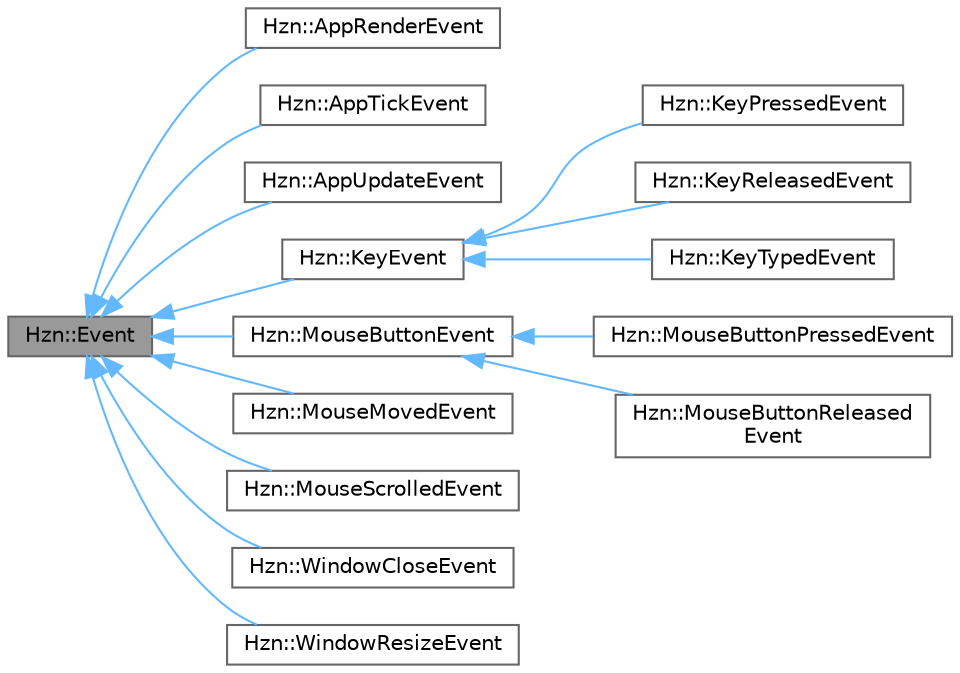 digraph "Hzn::Event"
{
 // LATEX_PDF_SIZE
  bgcolor="transparent";
  edge [fontname=Helvetica,fontsize=10,labelfontname=Helvetica,labelfontsize=10];
  node [fontname=Helvetica,fontsize=10,shape=box,height=0.2,width=0.4];
  rankdir="LR";
  Node1 [label="Hzn::Event",height=0.2,width=0.4,color="gray40", fillcolor="grey60", style="filled", fontcolor="black",tooltip=" "];
  Node1 -> Node2 [dir="back",color="steelblue1",style="solid"];
  Node2 [label="Hzn::AppRenderEvent",height=0.2,width=0.4,color="gray40", fillcolor="white", style="filled",URL="$class_hzn_1_1_app_render_event.html",tooltip=" "];
  Node1 -> Node3 [dir="back",color="steelblue1",style="solid"];
  Node3 [label="Hzn::AppTickEvent",height=0.2,width=0.4,color="gray40", fillcolor="white", style="filled",URL="$class_hzn_1_1_app_tick_event.html",tooltip=" "];
  Node1 -> Node4 [dir="back",color="steelblue1",style="solid"];
  Node4 [label="Hzn::AppUpdateEvent",height=0.2,width=0.4,color="gray40", fillcolor="white", style="filled",URL="$class_hzn_1_1_app_update_event.html",tooltip=" "];
  Node1 -> Node5 [dir="back",color="steelblue1",style="solid"];
  Node5 [label="Hzn::KeyEvent",height=0.2,width=0.4,color="gray40", fillcolor="white", style="filled",URL="$class_hzn_1_1_key_event.html",tooltip=" "];
  Node5 -> Node6 [dir="back",color="steelblue1",style="solid"];
  Node6 [label="Hzn::KeyPressedEvent",height=0.2,width=0.4,color="gray40", fillcolor="white", style="filled",URL="$class_hzn_1_1_key_pressed_event.html",tooltip=" "];
  Node5 -> Node7 [dir="back",color="steelblue1",style="solid"];
  Node7 [label="Hzn::KeyReleasedEvent",height=0.2,width=0.4,color="gray40", fillcolor="white", style="filled",URL="$class_hzn_1_1_key_released_event.html",tooltip=" "];
  Node5 -> Node8 [dir="back",color="steelblue1",style="solid"];
  Node8 [label="Hzn::KeyTypedEvent",height=0.2,width=0.4,color="gray40", fillcolor="white", style="filled",URL="$class_hzn_1_1_key_typed_event.html",tooltip=" "];
  Node1 -> Node9 [dir="back",color="steelblue1",style="solid"];
  Node9 [label="Hzn::MouseButtonEvent",height=0.2,width=0.4,color="gray40", fillcolor="white", style="filled",URL="$class_hzn_1_1_mouse_button_event.html",tooltip=" "];
  Node9 -> Node10 [dir="back",color="steelblue1",style="solid"];
  Node10 [label="Hzn::MouseButtonPressedEvent",height=0.2,width=0.4,color="gray40", fillcolor="white", style="filled",URL="$class_hzn_1_1_mouse_button_pressed_event.html",tooltip=" "];
  Node9 -> Node11 [dir="back",color="steelblue1",style="solid"];
  Node11 [label="Hzn::MouseButtonReleased\lEvent",height=0.2,width=0.4,color="gray40", fillcolor="white", style="filled",URL="$class_hzn_1_1_mouse_button_released_event.html",tooltip=" "];
  Node1 -> Node12 [dir="back",color="steelblue1",style="solid"];
  Node12 [label="Hzn::MouseMovedEvent",height=0.2,width=0.4,color="gray40", fillcolor="white", style="filled",URL="$class_hzn_1_1_mouse_moved_event.html",tooltip=" "];
  Node1 -> Node13 [dir="back",color="steelblue1",style="solid"];
  Node13 [label="Hzn::MouseScrolledEvent",height=0.2,width=0.4,color="gray40", fillcolor="white", style="filled",URL="$class_hzn_1_1_mouse_scrolled_event.html",tooltip=" "];
  Node1 -> Node14 [dir="back",color="steelblue1",style="solid"];
  Node14 [label="Hzn::WindowCloseEvent",height=0.2,width=0.4,color="gray40", fillcolor="white", style="filled",URL="$class_hzn_1_1_window_close_event.html",tooltip=" "];
  Node1 -> Node15 [dir="back",color="steelblue1",style="solid"];
  Node15 [label="Hzn::WindowResizeEvent",height=0.2,width=0.4,color="gray40", fillcolor="white", style="filled",URL="$class_hzn_1_1_window_resize_event.html",tooltip=" "];
}
